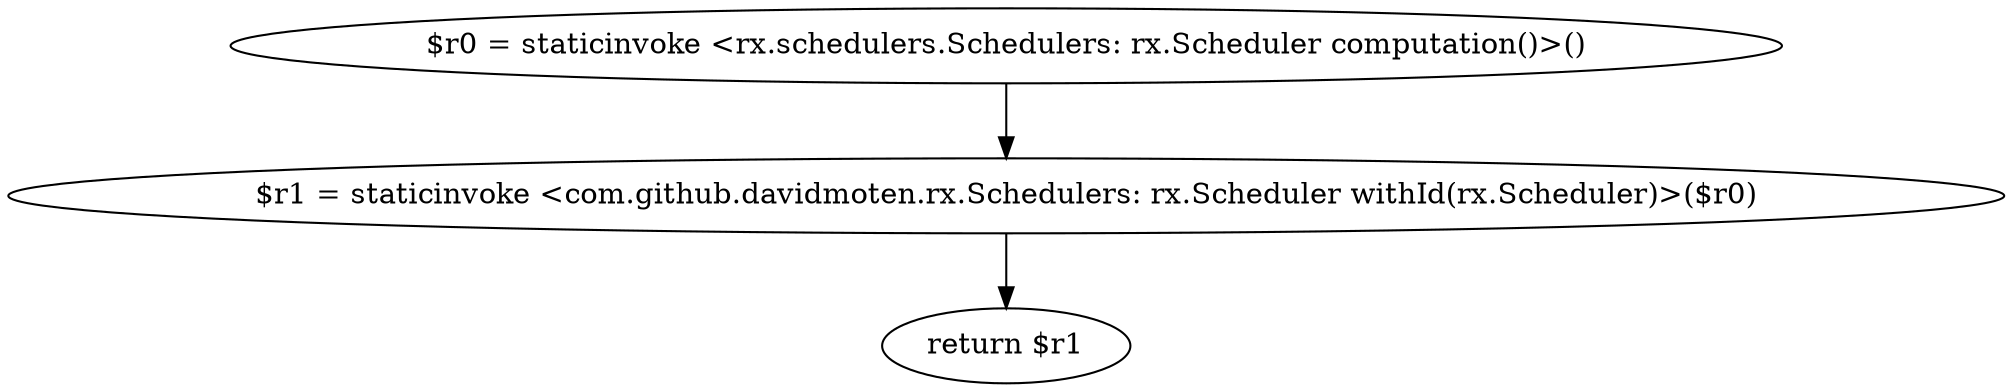 digraph "unitGraph" {
    "$r0 = staticinvoke <rx.schedulers.Schedulers: rx.Scheduler computation()>()"
    "$r1 = staticinvoke <com.github.davidmoten.rx.Schedulers: rx.Scheduler withId(rx.Scheduler)>($r0)"
    "return $r1"
    "$r0 = staticinvoke <rx.schedulers.Schedulers: rx.Scheduler computation()>()"->"$r1 = staticinvoke <com.github.davidmoten.rx.Schedulers: rx.Scheduler withId(rx.Scheduler)>($r0)";
    "$r1 = staticinvoke <com.github.davidmoten.rx.Schedulers: rx.Scheduler withId(rx.Scheduler)>($r0)"->"return $r1";
}
